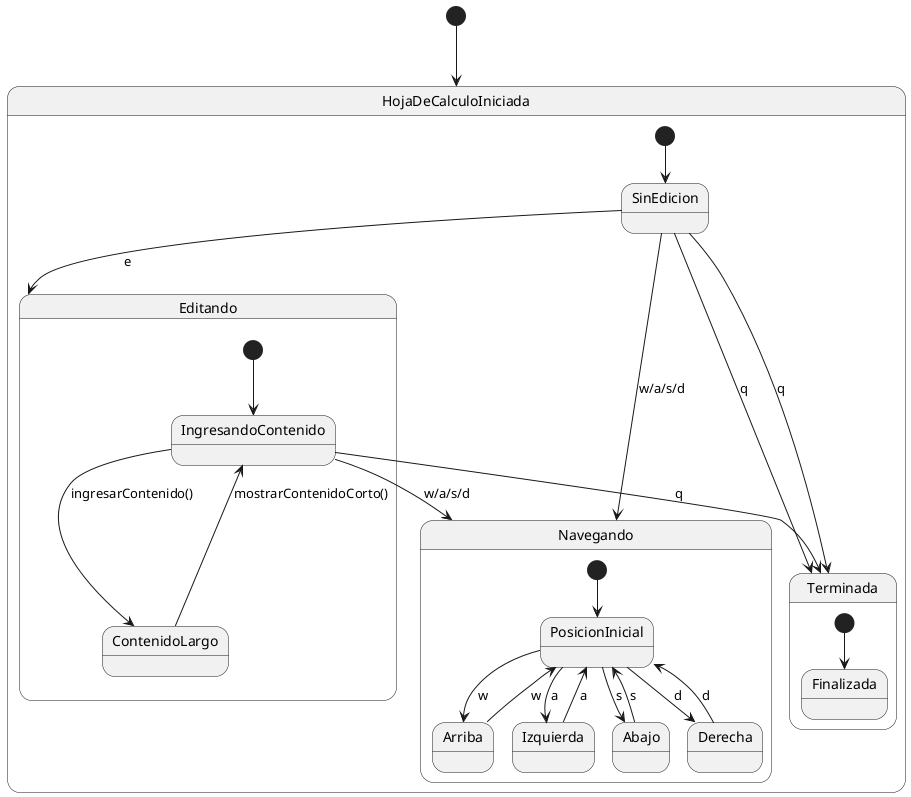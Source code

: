 @startuml

[*] --> HojaDeCalculoIniciada

state HojaDeCalculoIniciada {
  [*] --> SinEdicion
  SinEdicion --> Editando : e
  SinEdicion --> Terminada : q
  SinEdicion --> Navegando : w/a/s/d

  state Navegando {
    [*] --> PosicionInicial
    PosicionInicial --> Arriba : w
    PosicionInicial --> Izquierda : a
    PosicionInicial --> Abajo : s
    PosicionInicial --> Derecha : d
    Arriba --> PosicionInicial : w
    Izquierda --> PosicionInicial : a
    Abajo --> PosicionInicial : s
    Derecha --> PosicionInicial : d
  }

  state Editando {
    [*] --> IngresandoContenido
    IngresandoContenido --> ContenidoLargo : ingresarContenido()
    ContenidoLargo --> IngresandoContenido : mostrarContenidoCorto()
    IngresandoContenido --> Navegando : w/a/s/d
    IngresandoContenido --> Terminada : q
  }

  state Terminada {
    [*] --> Finalizada
  }

  SinEdicion --> Terminada : q
}

@enduml
